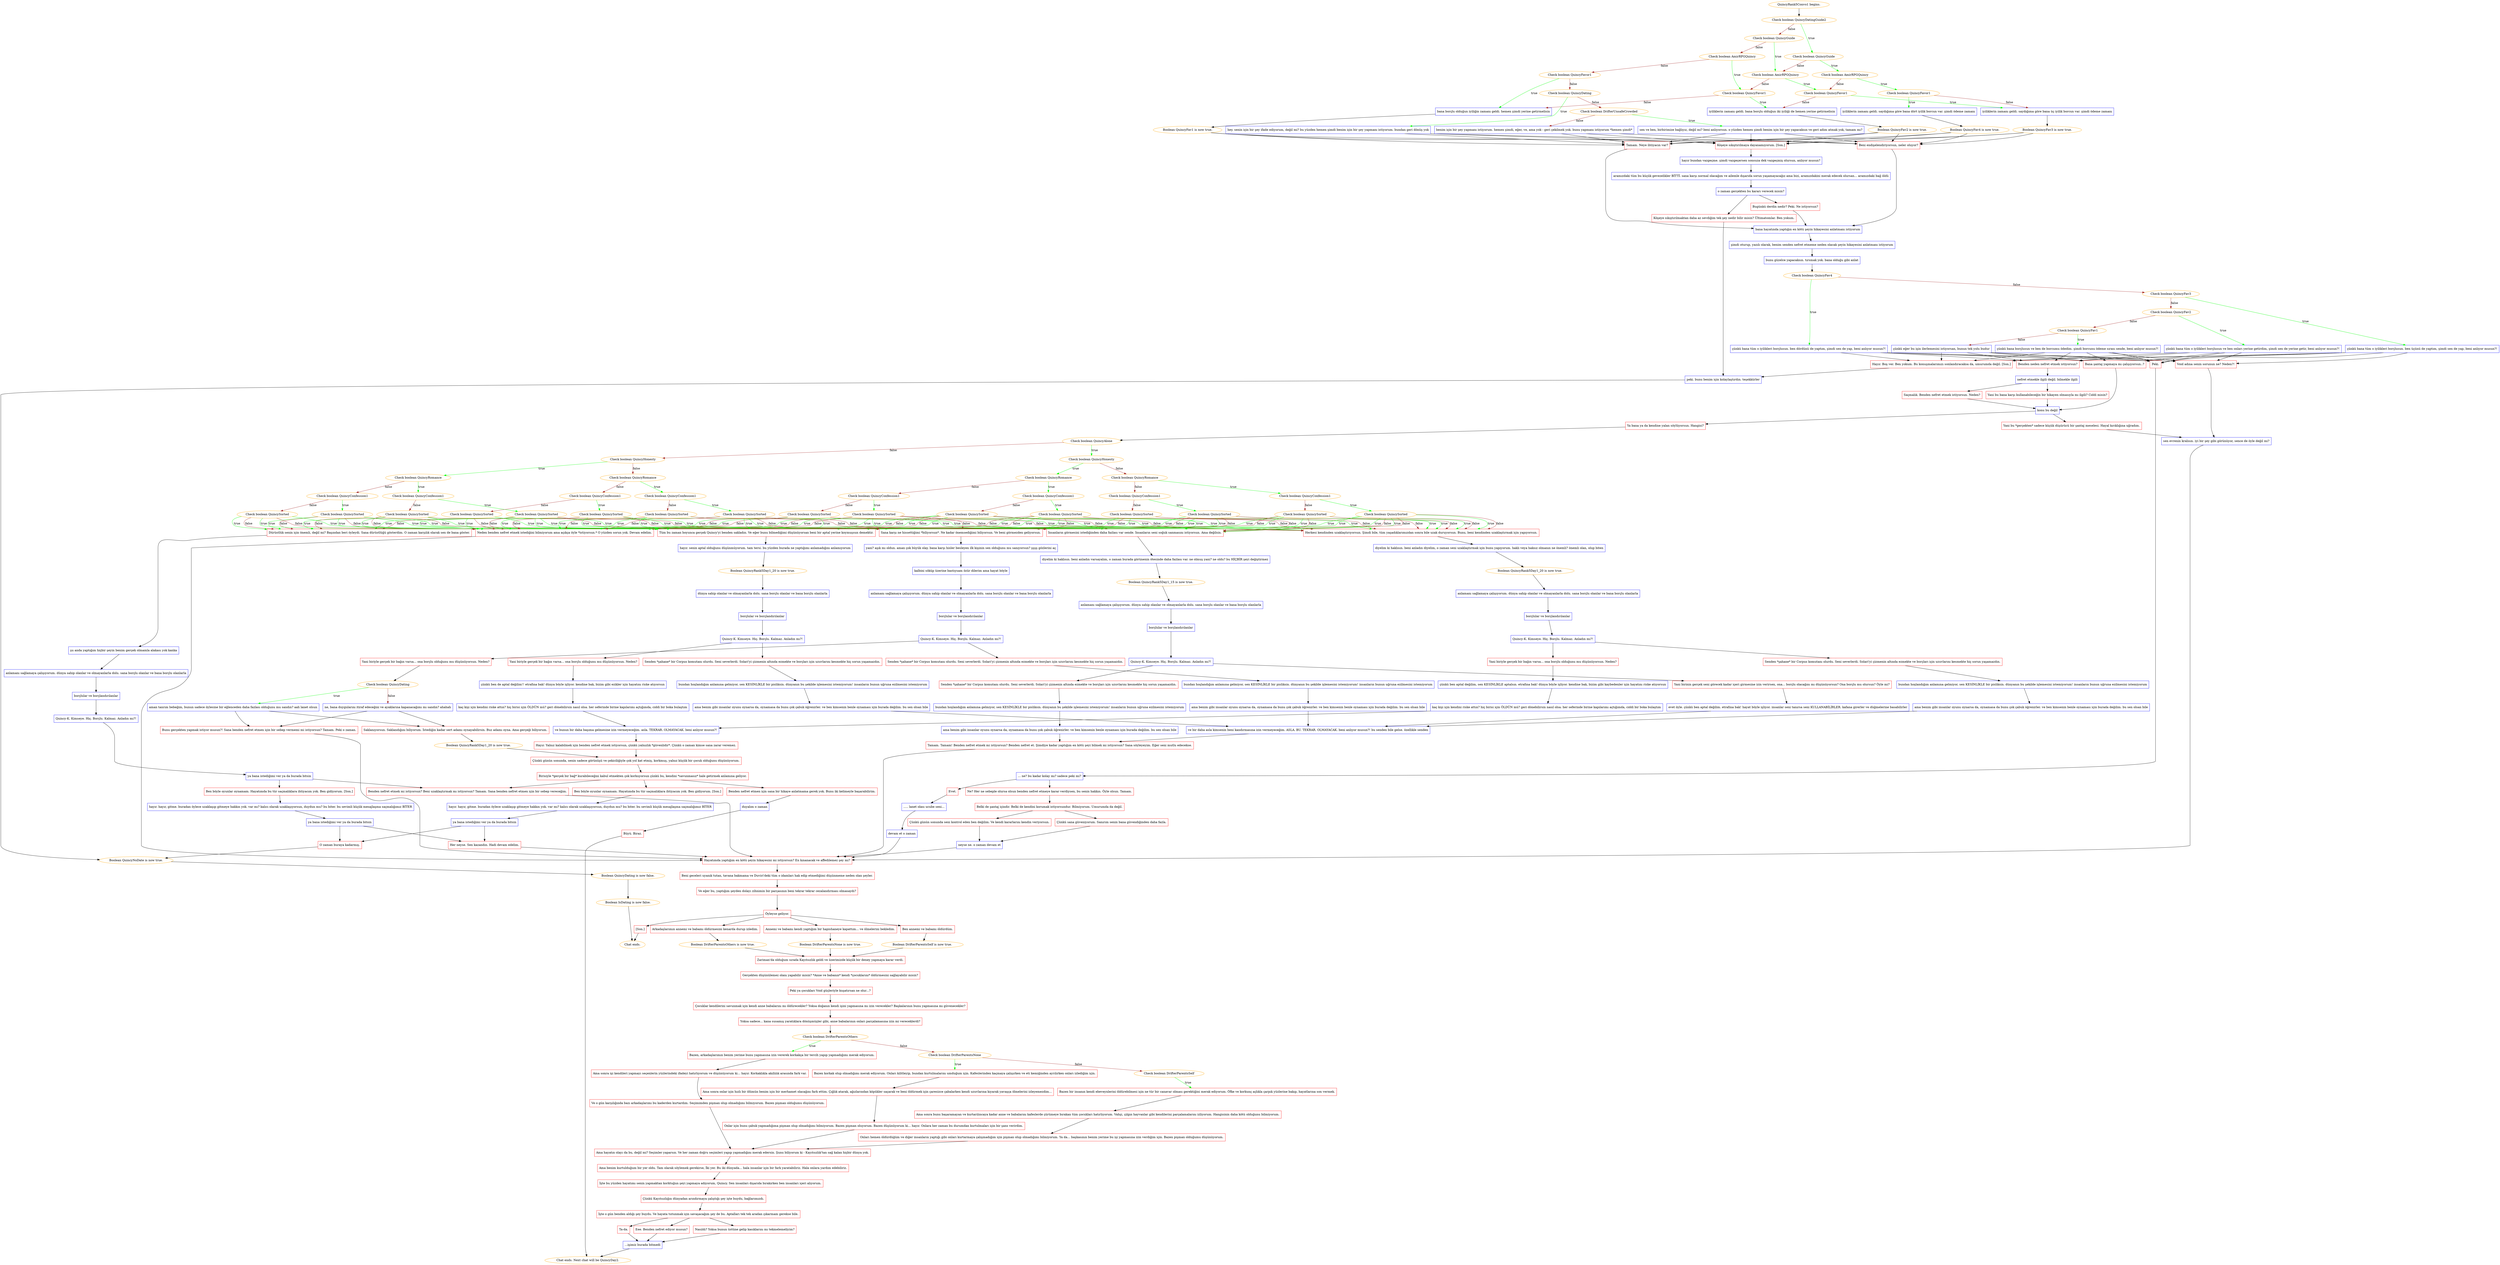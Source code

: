 digraph {
	"QuincyRank5Convo1 begins." [color=orange];
		"QuincyRank5Convo1 begins." -> j920046062;
	j920046062 [label="Check boolean QuincyDatingGuide2",color=orange];
		j920046062 -> j3409039876 [label=true,color=green];
		j920046062 -> j708089982 [label=false,color=brown];
	j3409039876 [label="Check boolean QuincyGuide",color=orange];
		j3409039876 -> j2793581694 [label=true,color=green];
		j3409039876 -> j992729101 [label=false,color=brown];
	j708089982 [label="Check boolean QuincyGuide",color=orange];
		j708089982 -> j992729101 [label=true,color=green];
		j708089982 -> j3862129622 [label=false,color=brown];
	j2793581694 [label="Check boolean AmirRPGQuincy",color=orange];
		j2793581694 -> j2452633168 [label=true,color=green];
		j2793581694 -> j684930221 [label=false,color=brown];
	j992729101 [label="Check boolean AmirRPGQuincy",color=orange];
		j992729101 -> j684930221 [label=true,color=green];
		j992729101 -> j1693453522 [label=false,color=brown];
	j3862129622 [label="Check boolean AmirRPGQuincy",color=orange];
		j3862129622 -> j1693453522 [label=true,color=green];
		j3862129622 -> j666547227 [label=false,color=brown];
	j2452633168 [label="Check boolean QuincyFavor1",color=orange];
		j2452633168 -> j2205755338 [label=true,color=green];
		j2452633168 -> j1613023117 [label=false,color=brown];
	j684930221 [label="Check boolean QuincyFavor1",color=orange];
		j684930221 -> j1613023117 [label=true,color=green];
		j684930221 -> j2400327755 [label=false,color=brown];
	j1693453522 [label="Check boolean QuincyFavor1",color=orange];
		j1693453522 -> j2400327755 [label=true,color=green];
		j1693453522 -> j521126312 [label=false,color=brown];
	j666547227 [label="Check boolean QuincyFavor1",color=orange];
		j666547227 -> j521126312 [label=true,color=green];
		j666547227 -> j3355768634 [label=false,color=brown];
	j2205755338 [label="iyiliklerin zamanı geldi. saydığıma göre bana dört iyilik borcun var. şimdi ödeme zamanı",shape=box,color=blue];
		j2205755338 -> j3850502311;
	j1613023117 [label="iyiliklerin zamanı geldi. saydığıma göre bana üç iyilik borcun var. şimdi ödeme zamanı",shape=box,color=blue];
		j1613023117 -> j3892029103;
	j2400327755 [label="iyiliklerin zamanı geldi. bana borçlu olduğun iki iyiliği de hemen yerine getirmelisin",shape=box,color=blue];
		j2400327755 -> j2165949769;
	j521126312 [label="bana borçlu olduğun iyiliğin zamanı geldi. hemen şimdi yerine getirmelisin",shape=box,color=blue];
		j521126312 -> j2285578180;
	j3355768634 [label="Check boolean QuincyDating",color=orange];
		j3355768634 -> j771408424 [label=true,color=green];
		j3355768634 -> j948562555 [label=false,color=brown];
	j3850502311 [label="Boolean QuincyFav4 is now true.",color=orange];
		j3850502311 -> j2323857910;
		j3850502311 -> j1133345546;
		j3850502311 -> j2754822187;
	j3892029103 [label="Boolean QuincyFav3 is now true.",color=orange];
		j3892029103 -> j2323857910;
		j3892029103 -> j1133345546;
		j3892029103 -> j2754822187;
	j2165949769 [label="Boolean QuincyFav2 is now true.",color=orange];
		j2165949769 -> j2323857910;
		j2165949769 -> j1133345546;
		j2165949769 -> j2754822187;
	j2285578180 [label="Boolean QuincyFav1 is now true.",color=orange];
		j2285578180 -> j2323857910;
		j2285578180 -> j1133345546;
		j2285578180 -> j2754822187;
	j771408424 [label="hey. senin için bir şey ifade ediyorum, değil mi? bu yüzden hemen şimdi benim için bir şey yapmanı istiyorum. bundan geri dönüş yok",shape=box,color=blue];
		j771408424 -> j2323857910;
		j771408424 -> j1133345546;
		j771408424 -> j2754822187;
	j948562555 [label="Check boolean DrifterUnsafeCrowded",color=orange];
		j948562555 -> j1135304415 [label=true,color=green];
		j948562555 -> j3378872746 [label=false,color=brown];
	j2323857910 [label="Beni endişelendiriyorsun, neler oluyor?",shape=box,color=red];
		j2323857910 -> j635480740;
	j1133345546 [label="Tamam. Neye ihtiyacın var?",shape=box,color=red];
		j1133345546 -> j635480740;
	j2754822187 [label="Köşeye sıkıştırılmaya dayanamıyorum. [Son.]",shape=box,color=red];
		j2754822187 -> j3736762430;
	j1135304415 [label="sen ve ben, birbirimize bağlıyız, değil mi? beni anlıyorsun. o yüzden hemen şimdi benim için bir şey yapacaksın ve geri adım atmak yok, tamam mı?",shape=box,color=blue];
		j1135304415 -> j2323857910;
		j1135304415 -> j1133345546;
		j1135304415 -> j2754822187;
	j3378872746 [label="benim için bir şey yapmanı istiyorum. hemen şimdi, eğer, ve, ama yok - geri çekilmek yok. bunu yapmanı istiyorum *hemen şimdi*",shape=box,color=blue];
		j3378872746 -> j2323857910;
		j3378872746 -> j1133345546;
		j3378872746 -> j2754822187;
	j635480740 [label="bana hayatında yaptığın en kötü şeyin hikayesini anlatmanı istiyorum",shape=box,color=blue];
		j635480740 -> j2613048653;
	j3736762430 [label="hayır bundan vazgeçme. şimdi vazgeçersen sonsuza dek vazgeçmiş olursun, anlıyor musun?",shape=box,color=blue];
		j3736762430 -> j606830284;
	j2613048653 [label="şimdi oturup, yazılı olarak, benim senden nefret etmeme neden olacak şeyin hikayesini anlatmanı istiyorum",shape=box,color=blue];
		j2613048653 -> j1381809191;
	j606830284 [label="aramızdaki tüm bu küçük gevezelikler BİTTİ. sana karşı normal olacağım ve ailemle dışarıda sorun yaşamayacağız ama bizi, aramızdakini merak edecek olursan... aramızdaki bağ öldü",shape=box,color=blue];
		j606830284 -> j1940145372;
	j1381809191 [label="bunu güzelce yapacaksın. tırsmak yok. bana olduğu gibi anlat",shape=box,color=blue];
		j1381809191 -> j999068143;
	j1940145372 [label="o zaman gerçekten bu kararı verecek misin?",shape=box,color=blue];
		j1940145372 -> j3852289600;
		j1940145372 -> j407999234;
	j999068143 [label="Check boolean QuincyFav4",color=orange];
		j999068143 -> j1520576264 [label=true,color=green];
		j999068143 -> j1529579463 [label=false,color=brown];
	j3852289600 [label="Bugünkü derdin nedir? Peki. Ne istiyorsun?",shape=box,color=red];
		j3852289600 -> j635480740;
	j407999234 [label="Köşeye sıkıştırılmaktan daha az sevdiğim tek şey nedir bilir misin? Ültimatomlar. Ben yokum.",shape=box,color=red];
		j407999234 -> j761449463;
	j1520576264 [label="çünkü bana tüm o iyilikleri borçlusun. ben dördünü de yaptım, şimdi sen de yap, beni anlıyor musun?!",shape=box,color=blue];
		j1520576264 -> j341489785;
		j1520576264 -> j1039664882;
		j1520576264 -> j662231183;
		j1520576264 -> j855311453;
		j1520576264 -> j2237856646;
	j1529579463 [label="Check boolean QuincyFav3",color=orange];
		j1529579463 -> j260185496 [label=true,color=green];
		j1529579463 -> j844654374 [label=false,color=brown];
	j761449463 [label="peki. bunu benim için kolaylaştırdın. teşekkürler",shape=box,color=blue];
		j761449463 -> j3567260245;
	j341489785 [label="Benden neden nefret etmek istiyorsun?",shape=box,color=red];
		j341489785 -> j759204451;
	j1039664882 [label="Bana şantaj yapmaya mı çalışıyorsun..?",shape=box,color=red];
		j1039664882 -> j2368697009;
	j662231183 [label="Void adına senin sorunun ne? Neden?!",shape=box,color=red];
		j662231183 -> j3861848475;
	j855311453 [label="Peki.",shape=box,color=red];
		j855311453 -> j1150527393;
	j2237856646 [label="Hayır. Boş ver. Ben yokum. Bu konuşmalarımızı sonlandıracaksa da, umurumda değil. [Son.]",shape=box,color=red];
		j2237856646 -> j761449463;
	j260185496 [label="çünkü bana tüm o iyilikleri borçlusun. ben üçünü de yaptım, şimdi sen de yap, beni anlıyor musun?!",shape=box,color=blue];
		j260185496 -> j341489785;
		j260185496 -> j1039664882;
		j260185496 -> j662231183;
		j260185496 -> j855311453;
		j260185496 -> j2237856646;
	j844654374 [label="Check boolean QuincyFav2",color=orange];
		j844654374 -> j1375661234 [label=true,color=green];
		j844654374 -> j3570312103 [label=false,color=brown];
	j3567260245 [label="Boolean QuincyNoDate is now true.",color=orange];
		j3567260245 -> j3990685114;
	j759204451 [label="nefret etmekle ilgili değil. bilmekle ilgili",shape=box,color=blue];
		j759204451 -> j3514889009;
		j759204451 -> j774859050;
	j2368697009 [label="konu bu değil",shape=box,color=blue];
		j2368697009 -> j4243516525;
		j2368697009 -> j2328379253;
	j3861848475 [label="sen evrenin kralısın. iyi bir şey gibi görünüyor, sence de öyle değil mi?",shape=box,color=blue];
		j3861848475 -> j2429866114;
	j1150527393 [label="... ne? bu kadar kolay mı? sadece peki mi?",shape=box,color=blue];
		j1150527393 -> j3730512358;
		j1150527393 -> j1345609885;
	j1375661234 [label="çünkü bana tüm o iyilikleri borçlusun ve ben onları yerine getirdim, şimdi sen de yerine getir, beni anlıyor musun?!",shape=box,color=blue];
		j1375661234 -> j341489785;
		j1375661234 -> j1039664882;
		j1375661234 -> j662231183;
		j1375661234 -> j855311453;
		j1375661234 -> j2237856646;
	j3570312103 [label="Check boolean QuincyFav1",color=orange];
		j3570312103 -> j2068435581 [label=true,color=green];
		j3570312103 -> j1638537543 [label=false,color=brown];
	j3990685114 [label="Boolean QuincyDating is now false.",color=orange];
		j3990685114 -> j178902881;
	j3514889009 [label="Saçmalık. Benden nefret etmek istiyorsun. Neden?",shape=box,color=red];
		j3514889009 -> j2368697009;
	j774859050 [label="Yani bu bana karşı kullanabileceğin bir hikayen olmasıyla mı ilgili? Ciddi misin?",shape=box,color=red];
		j774859050 -> j2368697009;
	j4243516525 [label="Ya bana ya da kendine yalan söylüyorsun. Hangisi?",shape=box,color=red];
		j4243516525 -> j2291040823;
	j2328379253 [label="Yani bu *gerçekten* sadece küçük düşürücü bir şantaj meselesi. Hayal kırıklığına uğradım.",shape=box,color=red];
		j2328379253 -> j3861848475;
	j2429866114 [label="Hayatımda yaptığım en kötü şeyin hikayesini mi istiyorsun? En kınanacak ve affedilemez şey mi?",shape=box,color=red];
		j2429866114 -> j4262713583;
	j3730512358 [label="Ne? Her ne sebeple olursa olsun benden nefret etmeye karar verdiysen, bu senin hakkın. Öyle olsun. Tamam.",shape=box,color=red];
		j3730512358 -> j155166052;
	j1345609885 [label="Evet.",shape=box,color=red];
		j1345609885 -> j3459912275;
	j2068435581 [label="çünkü bana borçlusun ve ben de borcumu ödedim. şimdi borcunu ödeme sırası sende, beni anlıyor musun?!",shape=box,color=blue];
		j2068435581 -> j341489785;
		j2068435581 -> j1039664882;
		j2068435581 -> j662231183;
		j2068435581 -> j855311453;
		j2068435581 -> j2237856646;
	j1638537543 [label="çünkü eğer bu işin ilerlemesini istiyorsan, bunun tek yolu budur",shape=box,color=blue];
		j1638537543 -> j341489785;
		j1638537543 -> j1039664882;
		j1638537543 -> j662231183;
		j1638537543 -> j855311453;
		j1638537543 -> j2237856646;
	j178902881 [label="Boolean IsDating is now false.",color=orange];
		j178902881 -> "Chat ends.";
	j2291040823 [label="Check boolean QuincyAlone",color=orange];
		j2291040823 -> j1113451167 [label=true,color=green];
		j2291040823 -> j1253471656 [label=false,color=brown];
	j4262713583 [label="Beni geceleri uyanık tutan, tavana bakmama ve Duviri'deki tüm o idamları hak edip etmediğimi düşünmeme neden olan şeyler.",shape=box,color=red];
		j4262713583 -> j2682547442;
	j155166052 [label="Belki de şantaj içindir. Belki de kendini korumak istiyorsundur. Bilmiyorum. Umurumda da değil.",shape=box,color=red];
		j155166052 -> j1657982921;
		j155166052 -> j4086876995;
	j3459912275 [label="..... lanet olası ucube seni...",shape=box,color=blue];
		j3459912275 -> j3204702891;
	"Chat ends." [color=orange];
	j1113451167 [label="Check boolean QuincyHonesty",color=orange];
		j1113451167 -> j824539182 [label=true,color=green];
		j1113451167 -> j3780194854 [label=false,color=brown];
	j1253471656 [label="Check boolean QuincyHonesty",color=orange];
		j1253471656 -> j1163638537 [label=true,color=green];
		j1253471656 -> j1140182934 [label=false,color=brown];
	j2682547442 [label="Ve eğer bu, yaptığım şeyden dolayı zihnimin bir parçasının beni tekrar tekrar cezalandırması olmasaydı?",shape=box,color=red];
		j2682547442 -> j3054792674;
	j1657982921 [label="Çünkü günün sonunda seni kontrol eden ben değilim. Ve kendi kararlarını kendin veriyorsun.",shape=box,color=red];
		j1657982921 -> j1043949497;
	j4086876995 [label="Çünkü sana güveniyorum. Sanırım senin bana güvendiğinden daha fazla.",shape=box,color=red];
		j4086876995 -> j1043949497;
	j3204702891 [label="devam et o zaman",shape=box,color=blue];
		j3204702891 -> j2429866114;
	j824539182 [label="Check boolean QuincyRomance",color=orange];
		j824539182 -> j315404072 [label=true,color=green];
		j824539182 -> j3478217885 [label=false,color=brown];
	j3780194854 [label="Check boolean QuincyRomance",color=orange];
		j3780194854 -> j2055502529 [label=true,color=green];
		j3780194854 -> j4119627501 [label=false,color=brown];
	j1163638537 [label="Check boolean QuincyRomance",color=orange];
		j1163638537 -> j1060111291 [label=true,color=green];
		j1163638537 -> j2404098588 [label=false,color=brown];
	j1140182934 [label="Check boolean QuincyRomance",color=orange];
		j1140182934 -> j4140580768 [label=true,color=green];
		j1140182934 -> j1027183321 [label=false,color=brown];
	j3054792674 [label="Öyleyse geliyor.",shape=box,color=red];
		j3054792674 -> j1406825387;
		j3054792674 -> j3271993671;
		j3054792674 -> j2826801616;
		j3054792674 -> j2025973576;
	j1043949497 [label="neyse ne. o zaman devam et",shape=box,color=blue];
		j1043949497 -> j2429866114;
	j315404072 [label="Check boolean QuincyConfession1",color=orange];
		j315404072 -> j3143553015 [label=true,color=green];
		j315404072 -> j3417554635 [label=false,color=brown];
	j3478217885 [label="Check boolean QuincyConfession1",color=orange];
		j3478217885 -> j86347572 [label=true,color=green];
		j3478217885 -> j1988271962 [label=false,color=brown];
	j2055502529 [label="Check boolean QuincyConfession1",color=orange];
		j2055502529 -> j739763694 [label=true,color=green];
		j2055502529 -> j3727982245 [label=false,color=brown];
	j4119627501 [label="Check boolean QuincyConfession1",color=orange];
		j4119627501 -> j827962278 [label=true,color=green];
		j4119627501 -> j2674620912 [label=false,color=brown];
	j1060111291 [label="Check boolean QuincyConfession1",color=orange];
		j1060111291 -> j3882001094 [label=true,color=green];
		j1060111291 -> j3329172698 [label=false,color=brown];
	j2404098588 [label="Check boolean QuincyConfession1",color=orange];
		j2404098588 -> j4272927078 [label=true,color=green];
		j2404098588 -> j855491373 [label=false,color=brown];
	j4140580768 [label="Check boolean QuincyConfession1",color=orange];
		j4140580768 -> j3214866045 [label=true,color=green];
		j4140580768 -> j515765471 [label=false,color=brown];
	j1027183321 [label="Check boolean QuincyConfession1",color=orange];
		j1027183321 -> j1508847161 [label=true,color=green];
		j1027183321 -> j4070635666 [label=false,color=brown];
	j1406825387 [label="Arkadaşlarımın annemi ve babamı öldürmesini kenarda durup izledim.",shape=box,color=red];
		j1406825387 -> j3985839942;
	j3271993671 [label="Annemi ve babamı kendi yaptığım bir hapishaneye kapattım... ve ölmelerini bekledim.",shape=box,color=red];
		j3271993671 -> j17997480;
	j2826801616 [label="Ben annemi ve babamı öldürdüm.",shape=box,color=red];
		j2826801616 -> j3122504906;
	j2025973576 [label="[Son.]",shape=box,color=red];
		j2025973576 -> "Chat ends.";
	j3143553015 [label="Check boolean QuincySorted",color=orange];
		j3143553015 -> j2978442941 [label=true,color=green];
		j3143553015 -> j978192035 [label=true,color=green];
		j3143553015 -> j1228608020 [label=true,color=green];
		j3143553015 -> j85072991 [label=true,color=green];
		j3143553015 -> j881576694 [label=true,color=green];
		j3143553015 -> j2978442941 [label=false,color=brown];
		j3143553015 -> j978192035 [label=false,color=brown];
		j3143553015 -> j1228608020 [label=false,color=brown];
		j3143553015 -> j85072991 [label=false,color=brown];
		j3143553015 -> j3620069988 [label=false,color=brown];
	j3417554635 [label="Check boolean QuincySorted",color=orange];
		j3417554635 -> j2978442941 [label=true,color=green];
		j3417554635 -> j978192035 [label=true,color=green];
		j3417554635 -> j1228608020 [label=true,color=green];
		j3417554635 -> j881576694 [label=true,color=green];
		j3417554635 -> j3620069988 [label=true,color=green];
		j3417554635 -> j2978442941 [label=false,color=brown];
		j3417554635 -> j978192035 [label=false,color=brown];
		j3417554635 -> j1228608020 [label=false,color=brown];
		j3417554635 -> j3620069988 [label=false,color=brown];
	j86347572 [label="Check boolean QuincySorted",color=orange];
		j86347572 -> j2978442941 [label=true,color=green];
		j86347572 -> j978192035 [label=true,color=green];
		j86347572 -> j85072991 [label=true,color=green];
		j86347572 -> j881576694 [label=true,color=green];
		j86347572 -> j3620069988 [label=true,color=green];
		j86347572 -> j2978442941 [label=false,color=brown];
		j86347572 -> j978192035 [label=false,color=brown];
		j86347572 -> j85072991 [label=false,color=brown];
		j86347572 -> j3620069988 [label=false,color=brown];
	j1988271962 [label="Check boolean QuincySorted",color=orange];
		j1988271962 -> j2978442941 [label=true,color=green];
		j1988271962 -> j978192035 [label=true,color=green];
		j1988271962 -> j881576694 [label=true,color=green];
		j1988271962 -> j3620069988 [label=true,color=green];
		j1988271962 -> j2978442941 [label=false,color=brown];
		j1988271962 -> j978192035 [label=false,color=brown];
		j1988271962 -> j3620069988 [label=false,color=brown];
	j739763694 [label="Check boolean QuincySorted",color=orange];
		j739763694 -> j2978442941 [label=true,color=green];
		j739763694 -> j1228608020 [label=true,color=green];
		j739763694 -> j85072991 [label=true,color=green];
		j739763694 -> j881576694 [label=true,color=green];
		j739763694 -> j3620069988 [label=true,color=green];
		j739763694 -> j2978442941 [label=false,color=brown];
		j739763694 -> j1228608020 [label=false,color=brown];
		j739763694 -> j85072991 [label=false,color=brown];
	j3727982245 [label="Check boolean QuincySorted",color=orange];
		j3727982245 -> j2978442941 [label=true,color=green];
		j3727982245 -> j1228608020 [label=true,color=green];
		j3727982245 -> j881576694 [label=true,color=green];
		j3727982245 -> j3620069988 [label=true,color=green];
		j3727982245 -> j2978442941 [label=false,color=brown];
		j3727982245 -> j1228608020 [label=false,color=brown];
		j3727982245 -> j3620069988 [label=false,color=brown];
	j827962278 [label="Check boolean QuincySorted",color=orange];
		j827962278 -> j2978442941 [label=true,color=green];
		j827962278 -> j85072991 [label=true,color=green];
		j827962278 -> j881576694 [label=true,color=green];
		j827962278 -> j3620069988 [label=true,color=green];
		j827962278 -> j2978442941 [label=false,color=brown];
		j827962278 -> j85072991 [label=false,color=brown];
		j827962278 -> j3620069988 [label=false,color=brown];
	j2674620912 [label="Check boolean QuincySorted",color=orange];
		j2674620912 -> j2978442941 [label=true,color=green];
		j2674620912 -> j881576694 [label=true,color=green];
		j2674620912 -> j3620069988 [label=true,color=green];
		j2674620912 -> j2978442941 [label=false,color=brown];
		j2674620912 -> j3620069988 [label=false,color=brown];
	j3882001094 [label="Check boolean QuincySorted",color=orange];
		j3882001094 -> j978192035 [label=true,color=green];
		j3882001094 -> j1228608020 [label=true,color=green];
		j3882001094 -> j85072991 [label=true,color=green];
		j3882001094 -> j881576694 [label=true,color=green];
		j3882001094 -> j3620069988 [label=true,color=green];
		j3882001094 -> j978192035 [label=false,color=brown];
		j3882001094 -> j1228608020 [label=false,color=brown];
		j3882001094 -> j85072991 [label=false,color=brown];
		j3882001094 -> j3620069988 [label=false,color=brown];
	j3329172698 [label="Check boolean QuincySorted",color=orange];
		j3329172698 -> j978192035 [label=true,color=green];
		j3329172698 -> j1228608020 [label=true,color=green];
		j3329172698 -> j881576694 [label=true,color=green];
		j3329172698 -> j3620069988 [label=true,color=green];
		j3329172698 -> j978192035 [label=false,color=brown];
		j3329172698 -> j1228608020 [label=false,color=brown];
		j3329172698 -> j3620069988 [label=false,color=brown];
	j4272927078 [label="Check boolean QuincySorted",color=orange];
		j4272927078 -> j978192035 [label=true,color=green];
		j4272927078 -> j85072991 [label=true,color=green];
		j4272927078 -> j881576694 [label=true,color=green];
		j4272927078 -> j3620069988 [label=true,color=green];
		j4272927078 -> j978192035 [label=false,color=brown];
		j4272927078 -> j85072991 [label=false,color=brown];
		j4272927078 -> j3620069988 [label=false,color=brown];
	j855491373 [label="Check boolean QuincySorted",color=orange];
		j855491373 -> j978192035 [label=true,color=green];
		j855491373 -> j881576694 [label=true,color=green];
		j855491373 -> j3620069988 [label=true,color=green];
		j855491373 -> j978192035 [label=false,color=brown];
		j855491373 -> j3620069988 [label=false,color=brown];
	j3214866045 [label="Check boolean QuincySorted",color=orange];
		j3214866045 -> j1228608020 [label=true,color=green];
		j3214866045 -> j85072991 [label=true,color=green];
		j3214866045 -> j881576694 [label=true,color=green];
		j3214866045 -> j3620069988 [label=true,color=green];
		j3214866045 -> j1228608020 [label=false,color=brown];
		j3214866045 -> j85072991 [label=false,color=brown];
		j3214866045 -> j3620069988 [label=false,color=brown];
	j515765471 [label="Check boolean QuincySorted",color=orange];
		j515765471 -> j1228608020 [label=true,color=green];
		j515765471 -> j881576694 [label=true,color=green];
		j515765471 -> j3620069988 [label=true,color=green];
		j515765471 -> j1228608020 [label=false,color=brown];
		j515765471 -> j3620069988 [label=false,color=brown];
	j1508847161 [label="Check boolean QuincySorted",color=orange];
		j1508847161 -> j85072991 [label=true,color=green];
		j1508847161 -> j881576694 [label=true,color=green];
		j1508847161 -> j3620069988 [label=true,color=green];
		j1508847161 -> j85072991 [label=false,color=brown];
		j1508847161 -> j3620069988 [label=false,color=brown];
	j4070635666 [label="Check boolean QuincySorted",color=orange];
		j4070635666 -> j881576694 [label=true,color=green];
		j4070635666 -> j3620069988 [label=true,color=green];
		j4070635666 -> j3620069988 [label=false,color=brown];
	j3985839942 [label="Boolean DrifterParentsOthers is now true.",color=orange];
		j3985839942 -> j1027497922;
	j17997480 [label="Boolean DrifterParentsNone is now true.",color=orange];
		j17997480 -> j1027497922;
	j3122504906 [label="Boolean DrifterParentsSelf is now true.",color=orange];
		j3122504906 -> j1027497922;
	j2978442941 [label="Herkesi kendinden uzaklaştırıyorsun. Şimdi bile, tüm yaşadıklarımızdan sonra bile uzak duruyorsun. Bunu, beni kendinden uzaklaştırmak için yapıyorsun.",shape=box,color=red];
		j2978442941 -> j2155276030;
	j978192035 [label="Dürüstlük senin için önemli, değil mi? Başından beri öyleydi. Sana dürüstlüğü gösterdim. O zaman karşılık olarak sen de bana göster.",shape=box,color=red];
		j978192035 -> j612677962;
	j1228608020 [label="İnsanların görmesini istediğinden daha fazlası var sende. İnsanların seni soğuk sanmasını istiyorsun. Ama değilsin.",shape=box,color=red];
		j1228608020 -> j789177272;
	j85072991 [label="Sana karşı ne hissettiğimi *biliyorsun*. Ne kadar önemsediğimi biliyorsun. Ve beni görmezden geliyorsun.",shape=box,color=red];
		j85072991 -> j1075689919;
	j881576694 [label="Tüm bu zaman boyunca gerçek Quincy'yi benden sakladın. Ve eğer bunu bilmediğimi düşünüyorsan beni bir aptal yerine koymuşsun demektir.",shape=box,color=red];
		j881576694 -> j1968493952;
	j3620069988 [label="Neden benden nefret etmek istediğini bilmiyorum ama açıkça öyle *istiyorsun.* O yüzden sorun yok. Devam edelim.",shape=box,color=red];
		j3620069988 -> j2429866114;
	j1027497922 [label="Zariman'da olduğum sırada Kayıtsızlık geldi ve üzerimizde küçük bir deney yapmaya karar verdi.",shape=box,color=red];
		j1027497922 -> j3179179721;
	j2155276030 [label="diyelim ki haklısın. beni anladın diyelim, o zaman seni uzaklaştırmak için bunu yapıyorum. haklı veya haksız olmanın ne önemli? önemli olan, olup biten",shape=box,color=blue];
		j2155276030 -> j3757440174;
	j612677962 [label="şu anda yaptığım hiçbir şeyin benim gerçek olmamla alakası yok kanka",shape=box,color=blue];
		j612677962 -> j23852243;
	j789177272 [label="diyelim ki haklısın. beni anladın varsayalım, o zaman burada görünenin ötesinde daha fazlası var. ne olmuş yani? ne oldu? bu HİÇBİR şeyi değiştirmez",shape=box,color=blue];
		j789177272 -> j2912404860;
	j1075689919 [label="yani? aşık mı oldun. aman çok büyük olay. bana karşı hisler besleyen ilk kişinin sen olduğunu mu sanıyorsun? şşşş gözlerini aç",shape=box,color=blue];
		j1075689919 -> j3631990057;
	j1968493952 [label="hayır. senin aptal olduğunu düşünmüyorum. tam tersi. bu yüzden burada ne yaptığımı anlamadığını anlamıyorum",shape=box,color=blue];
		j1968493952 -> j145475402;
	j3179179721 [label="Gerçekten düşünülemez olanı yapabilir misin? *Anne ve babanın* kendi *çocuklarını* öldürmesini sağlayabilir misin?",shape=box,color=red];
		j3179179721 -> j452862303;
	j3757440174 [label="Boolean QuincyRank5Day1_20 is now true.",color=orange];
		j3757440174 -> j4148210144;
	j23852243 [label="anlamanı sağlamaya çalışıyorum. dünya sahip olanlar ve olmayanlarla dolu. sana borçlu olanlar ve bana borçlu olanlarla",shape=box,color=blue];
		j23852243 -> j4151473452;
	j2912404860 [label="Boolean QuincyRank5Day1_15 is now true.",color=orange];
		j2912404860 -> j379895221;
	j3631990057 [label="kalbini söküp üzerine bastıysam özür dilerim ama hayat böyle",shape=box,color=blue];
		j3631990057 -> j1908503353;
	j145475402 [label="Boolean QuincyRank5Day1_20 is now true.",color=orange];
		j145475402 -> j2491198589;
	j452862303 [label="Peki ya çocukları Void güçleriyle kuşatırsan ne olur...?",shape=box,color=red];
		j452862303 -> j3335094568;
	j4148210144 [label="anlamanı sağlamaya çalışıyorum. dünya sahip olanlar ve olmayanlarla dolu. sana borçlu olanlar ve bana borçlu olanlarla",shape=box,color=blue];
		j4148210144 -> j2959316376;
	j4151473452 [label="borçlular ve borçlandırılanlar",shape=box,color=blue];
		j4151473452 -> j3441338867;
	j379895221 [label="anlamanı sağlamaya çalışıyorum. dünya sahip olanlar ve olmayanlarla dolu. sana borçlu olanlar ve bana borçlu olanlarla",shape=box,color=blue];
		j379895221 -> j2539772058;
	j1908503353 [label="anlamanı sağlamaya çalışıyorum. dünya sahip olanlar ve olmayanlarla dolu. sana borçlu olanlar ve bana borçlu olanlarla",shape=box,color=blue];
		j1908503353 -> j3948283465;
	j2491198589 [label="dünya sahip olanlar ve olmayanlarla dolu. sana borçlu olanlar ve bana borçlu olanlarla",shape=box,color=blue];
		j2491198589 -> j3764259973;
	j3335094568 [label="Çocuklar kendilerini savunmak için kendi anne babalarını mı öldürecekler? Yoksa doğanın kendi işini yapmasına mı izin verecekler? Başkalarının bunu yapmasına mı güvenecekler?",shape=box,color=red];
		j3335094568 -> j518663478;
	j2959316376 [label="borçlular ve borçlandırılanlar",shape=box,color=blue];
		j2959316376 -> j346604081;
	j3441338867 [label="Quincy-K. Kimseye. Hiç. Borçlu. Kalmaz. Anladın mı?!",shape=box,color=blue];
		j3441338867 -> j3293377468;
	j2539772058 [label="borçlular ve borçlandırılanlar",shape=box,color=blue];
		j2539772058 -> j167609984;
	j3948283465 [label="borçlular ve borçlandırılanlar",shape=box,color=blue];
		j3948283465 -> j2090659006;
	j3764259973 [label="borçlular ve borçlandırılanlar",shape=box,color=blue];
		j3764259973 -> j4227498644;
	j518663478 [label="Yoksa sadece... kana susamış yaratıklara dönüşmüşler gibi, anne babalarının onları parçalamasına izin mi vereceklerdi?",shape=box,color=red];
		j518663478 -> j1749718714;
	j346604081 [label="Quincy-K. Kimseye. Hiç. Borçlu. Kalmaz. Anladın mı?!",shape=box,color=blue];
		j346604081 -> j2284544465;
		j346604081 -> j396040828;
	j3293377468 [label="ya bana istediğimi ver ya da burada bitsin",shape=box,color=blue];
		j3293377468 -> j3645469412;
		j3293377468 -> j2413106760;
	j167609984 [label="Quincy-K. Kimseye. Hiç. Borçlu. Kalmaz. Anladın mı?!",shape=box,color=blue];
		j167609984 -> j1216673898;
		j167609984 -> j817657713;
	j2090659006 [label="Quincy-K. Kimseye. Hiç. Borçlu. Kalmaz. Anladın mı?!",shape=box,color=blue];
		j2090659006 -> j4072216333;
		j2090659006 -> j1468625993;
	j4227498644 [label="Quincy-K. Kimseye. Hiç. Borçlu. Kalmaz. Anladın mı?!",shape=box,color=blue];
		j4227498644 -> j321771403;
		j4227498644 -> j1299407681;
	j1749718714 [label="Check boolean DrifterParentsOthers",color=orange];
		j1749718714 -> j1776031800 [label=true,color=green];
		j1749718714 -> j545471543 [label=false,color=brown];
	j2284544465 [label="Yani biriyle gerçek bir bağın varsa... ona borçlu olduğunu mu düşünüyorsun. Neden?",shape=box,color=red];
		j2284544465 -> j2017854719;
	j396040828 [label="Senden *şahane* bir Corpus komutanı olurdu. Seni severlerdi. Solari'yi çizmenin altında ezmekte ve borçları için uzuvlarını kesmekte hiç sorun yaşamazdın.",shape=box,color=red];
		j396040828 -> j3543929567;
	j3645469412 [label="Ben böyle oyunlar oynamam. Hayatımda bu tür saçmalıklara ihtiyacım yok. Ben gidiyorum. [Son.]",shape=box,color=red];
		j3645469412 -> j1634852350;
	j2413106760 [label="Benden nefret etmek mi istiyorsun? Beni uzaklaştırmak mı istiyorsun? Tamam. Sana benden nefret etmen için bir sebep vereceğim.",shape=box,color=red];
		j2413106760 -> j2429866114;
	j1216673898 [label="Yani birinin gerçek seni görecek kadar içeri girmesine izin verirsen, ona... borçlu olacağını mı düşünüyorsun? Ona borçlu mu olursun? Öyle mi?",shape=box,color=red];
		j1216673898 -> j2725415598;
	j817657713 [label="Senden *şahane* bir Corpus komutanı olurdu. Seni severlerdi. Solari'yi çizmenin altında ezmekte ve borçları için uzuvlarını kesmekte hiç sorun yaşamazdın.",shape=box,color=red];
		j817657713 -> j752652011;
	j4072216333 [label="Yani biriyle gerçek bir bağın varsa... ona borçlu olduğunu mu düşünüyorsun. Neden?",shape=box,color=red];
		j4072216333 -> j1878715097;
	j1468625993 [label="Senden *şahane* bir Corpus komutanı olurdu. Seni severlerdi. Solari'yi çizmenin altında ezmekte ve borçları için uzuvlarını kesmekte hiç sorun yaşamazdın.",shape=box,color=red];
		j1468625993 -> j192834954;
	j321771403 [label="Yani biriyle gerçek bir bağın varsa... ona borçlu olduğunu mu düşünüyorsun. Neden?",shape=box,color=red];
		j321771403 -> j683056172;
	j1299407681 [label="Senden *şahane* bir Corpus komutanı olurdu. Seni severlerdi. Solari'yi çizmenin altında ezmekte ve borçları için uzuvlarını kesmekte hiç sorun yaşamazdın.",shape=box,color=red];
		j1299407681 -> j2754929957;
	j1776031800 [label="Bazen, arkadaşlarımın benim yerime bunu yapmasına izin vererek korkakça bir tercih yapıp yapmadığımı merak ediyorum.",shape=box,color=red];
		j1776031800 -> j3670421708;
	j545471543 [label="Check boolean DrifterParentsNone",color=orange];
		j545471543 -> j2645406482 [label=true,color=green];
		j545471543 -> j2914683483 [label=false,color=brown];
	j2017854719 [label="çünkü ben aptal değilim, sen KESİNLİKLE aptalsın. etrafına bak! dünya böyle işliyor. kendine bak, bizim gibi kaybedenler için hayatını riske atıyorsun",shape=box,color=blue];
		j2017854719 -> j3937923085;
	j3543929567 [label="bundan hoşlandığım anlamına gelmiyor, sen KESİNLİKLE bir pisliksin. dünyanın bu şekilde işlemesini istemiyorum! insanların bunun uğruna ezilmesini istemiyorum",shape=box,color=blue];
		j3543929567 -> j44166308;
	j1634852350 [label="hayır. hayır, gitme. buradan öylece uzaklaşıp gitmeye hakkın yok. var mı? kalıcı olarak uzaklaşıyorsun, duydun mu? bu biter. bu sevimli küçük mesajlaşma saçmalığımız BİTER",shape=box,color=blue];
		j1634852350 -> j368998564;
	j2725415598 [label="evet öyle. çünkü ben aptal değilim. etrafına bak! hayat böyle işliyor. insanlar seni tanırsa seni KULLANABİLİRLER. kafana girerler ve düğmelerine basabilirler",shape=box,color=blue];
		j2725415598 -> j1919115172;
	j752652011 [label="bundan hoşlandığım anlamına gelmiyor, sen KESİNLİKLE bir pisliksin. dünyanın bu şekilde işlemesini istemiyorum! insanların bunun uğruna ezilmesini istemiyorum",shape=box,color=blue];
		j752652011 -> j3156472013;
	j1878715097 [label="Check boolean QuincyDating",color=orange];
		j1878715097 -> j3770959495 [label=true,color=green];
		j1878715097 -> j2971400427 [label=false,color=brown];
	j192834954 [label="bundan hoşlandığım anlamına gelmiyor, sen KESİNLİKLE bir pisliksin. dünyanın bu şekilde işlemesini istemiyorum! insanların bunun uğruna ezilmesini istemiyorum",shape=box,color=blue];
		j192834954 -> j1847084781;
	j683056172 [label="çünkü ben de aptal değilim!! etrafına bak! dünya böyle işliyor. kendine bak, bizim gibi ezikler için hayatını riske atıyorsun",shape=box,color=blue];
		j683056172 -> j36473116;
	j2754929957 [label="bundan hoşlandığım anlamına gelmiyor, sen KESİNLİKLE bir pisliksin. dünyanın bu şekilde işlemesini istemiyorum! insanların bunun uğruna ezilmesini istemiyorum",shape=box,color=blue];
		j2754929957 -> j481809617;
	j3670421708 [label="Ama sonra işi kendileri yapmayı seçenlerin yüzlerindeki ifadeyi hatırlıyorum ve düşünüyorum ki... hayır. Korkaklıkla akıllılık arasında fark var.",shape=box,color=red];
		j3670421708 -> j3416812866;
	j2645406482 [label="Bazen korkak olup olmadığımı merak ediyorum. Onları kilitleyip, bundan kurtulmalarını umduğum için. Kafeslerinden kaçmaya çalışırken ve eti kemiğinden ayrılırken onları izlediğim için.",shape=box,color=red];
		j2645406482 -> j1308301178;
	j2914683483 [label="Check boolean DrifterParentsSelf",color=orange];
		j2914683483 -> j212758538 [label=true,color=green];
	j3937923085 [label="kaç kişi için kendini riske attın? hiç birisi için ÖLDÜN mü? geri dönebilirsin nasıl olsa. her seferinde birine kapılarımı açtığımda, ciddi bir boka bulaştım",shape=box,color=blue];
		j3937923085 -> j1992893556;
	j44166308 [label="ama benim gibi insanlar oyunu oynarsa da, oynamasa da bunu çok çabuk öğrenirler. ve ben kimsenin benle oynaması için burada değilim. bu sen olsan bile",shape=box,color=blue];
		j44166308 -> j1919115172;
	j368998564 [label="ya bana istediğimi ver ya da burada bitsin",shape=box,color=blue];
		j368998564 -> j2937414622;
		j368998564 -> j3517639475;
	j1919115172 [label="ve bir daha asla kimsenin beni kandırmasına izin vermeyeceğim. ASLA. BU. TEKRAR. OLMAYACAK. beni anlıyor musun?! bu senden bile gelse. özellikle senden",shape=box,color=blue];
		j1919115172 -> j3992835517;
	j3156472013 [label="ama benim gibi insanlar oyunu oynarsa da, oynamasa da bunu çok çabuk öğrenirler. ve ben kimsenin benle oynaması için burada değilim. bu sen olsan bile",shape=box,color=blue];
		j3156472013 -> j3992835517;
	j3770959495 [label="aman tanrım bebeğim, bunun sadece öylesine bir eğlenceden daha fazlası olduğunu mu sandın? aah lanet olsun",shape=box,color=blue];
		j3770959495 -> j2518439669;
		j3770959495 -> j249231674;
	j2971400427 [label="ne, bana duygularını itiraf edeceğini ve ayaklarına kapanacağımı mı sandın? ahahah",shape=box,color=blue];
		j2971400427 -> j2518439669;
		j2971400427 -> j249231674;
	j1847084781 [label="ama benim gibi insanlar oyunu oynarsa da, oynamasa da bunu çok çabuk öğrenirler. ve ben kimsenin benle oynaması için burada değilim. bu sen olsan bile",shape=box,color=blue];
		j1847084781 -> j1919115172;
	j36473116 [label="kaç kişi için kendini riske attın? hiç birisi için ÖLDÜN mü? geri dönebilirsin nasıl olsa. her seferinde birine kapılarımı açtığımda, ciddi bir boka bulaştım",shape=box,color=blue];
		j36473116 -> j1992893556;
	j481809617 [label="ama benim gibi insanlar oyunu oynarsa da, oynamasa da bunu çok çabuk öğrenirler. ve ben kimsenin benle oynaması için burada değilim. bu sen olsan bile",shape=box,color=blue];
		j481809617 -> j1919115172;
	j3416812866 [label="Ve o gün karşılığında bazı arkadaşlarımı bu kaderden kurtardım. Seçimimden pişman olup olmadığımı bilmiyorum. Bazen pişman olduğumu düşünüyorum.",shape=box,color=red];
		j3416812866 -> j1674283300;
	j1308301178 [label="Ama sonra onlar için hızlı bir ölümün benim için bir merhamet olacağını fark ettim. Çığlık atarak, ağızlarından köpükler saçarak ve beni öldürmek için çaresizce çabalarken kendi uzuvlarına kıyarak yavaşça ölmelerini izleyemezdim...",shape=box,color=red];
		j1308301178 -> j3844281875;
	j212758538 [label="Bazen bir insanın kendi ebeveynlerini öldürebilmesi için ne tür bir canavar olması gerektiğini merak ediyorum. Öfke ve korkunç açlıkla çarpık yüzlerine bakıp, hayatlarına son vermek.",shape=box,color=red];
		j212758538 -> j1691944726;
	j1992893556 [label="ve bunun bir daha başıma gelmesine izin vermeyeceğim. asla. TEKRAR. OLMAYACAK. beni anlıyor musun?!",shape=box,color=blue];
		j1992893556 -> j3022002795;
	j2937414622 [label="O zaman buraya kadarmış.",shape=box,color=red];
		j2937414622 -> j3567260245;
	j3517639475 [label="Her neyse. Sen kazandın. Hadi devam edelim.",shape=box,color=red];
		j3517639475 -> j2429866114;
	j3992835517 [label="Tamam. Tamam! Benden nefret etmek mi istiyorsun? Benden nefret et. Şimdiye kadar yaptığım en kötü şeyi bilmek mi istiyorsun? Sana söyleyeyim. Eğer seni mutlu edecekse.",shape=box,color=red];
		j3992835517 -> j2429866114;
	j2518439669 [label="Saklanıyorsun. Saklandığını biliyorum. İstediğin kadar sert adamı oynayabilirsin. Buz adamı oyna. Ama gerçeği biliyorum.",shape=box,color=red];
		j2518439669 -> j3773047335;
	j249231674 [label="Bunu gerçekten yapmak istiyor musun?! Sana benden nefret etmen için bir sebep vermemi mi istiyorsun? Tamam. Peki o zaman.",shape=box,color=red];
		j249231674 -> j2429866114;
	j1674283300 [label="Ama hayatın olayı da bu, değil mi? Seçimler yaparsın. Ve her zaman doğru seçimleri yapıp yapmadığını merak edersin. Şunu biliyorum ki - Kayıtsızlık'tan sağ kalan hiçbir dünya yok.",shape=box,color=red];
		j1674283300 -> j2706909308;
	j3844281875 [label="Onlar için bunu çabuk yapmadığıma pişman olup olmadığımı bilmiyorum. Bazen pişman oluyorum. Bazen düşünüyorum ki... hayır. Onlara her zaman bu durumdan kurtulmaları için bir şans verirdim.",shape=box,color=red];
		j3844281875 -> j1674283300;
	j1691944726 [label="Ama sonra bunu başaramayan ve kurtarılıncaya kadar anne ve babalarını kafeslerde çürümeye bırakan tüm çocukları hatırlıyorum. Vahşi, çılgın hayvanlar gibi kendilerini parçalamalarını izliyorum. Hangisinin daha kötü olduğunu bilmiyorum.",shape=box,color=red];
		j1691944726 -> j3088127791;
	j3022002795 [label="Hayır. Yalnız kalabilmek için benden nefret etmek istiyorsun, çünkü yalnızlık *güvenlidir*. Çünkü o zaman kimse sana zarar veremez.",shape=box,color=red];
		j3022002795 -> j3569716193;
	j3773047335 [label="Boolean QuincyRank5Day1_20 is now true.",color=orange];
		j3773047335 -> j3569716193;
	j2706909308 [label="Ama benim kurtulduğum bir yer oldu. Tam olarak söylemek gerekirse, İki yer. Bu iki dünyada... hala insanlar için bir fark yaratabiliriz. Hala onlara yardım edebiliriz.",shape=box,color=red];
		j2706909308 -> j2990883579;
	j3088127791 [label="Onları hemen öldürdüğüm ve diğer insanların yaptığı gibi onları kurtarmaya çalışmadığım için pişman olup olmadığımı bilmiyorum. Ya da... başkasının benim yerime bu işi yapmasına izin verdiğim için. Bazen pişman olduğumu düşünüyorum.",shape=box,color=red];
		j3088127791 -> j1674283300;
	j3569716193 [label="Çünkü günün sonunda, senin sadece görünüşü ve çekiciliğiyle çok yol kat etmiş, korkmuş, yalnız küçük bir çocuk olduğunu düşünüyorum.",shape=box,color=red];
		j3569716193 -> j3200547344;
	j2990883579 [label="İşte bu yüzden hayatımı senin yapmaktan korktuğun şeyi yapmaya adıyorum, Quincy. Sen insanları dışarıda bırakırken ben insanları içeri alıyorum.",shape=box,color=red];
		j2990883579 -> j2724958123;
	j3200547344 [label="Birisiyle *gerçek bir bağ* kurabileceğini kabul etmekten çok korkuyorsun çünkü bu, kendini *savunmasız* hale getirmek anlamına geliyor.",shape=box,color=red];
		j3200547344 -> j3975047040;
		j3200547344 -> j1401319836;
		j3200547344 -> j2413106760;
	j2724958123 [label="Çünkü Kayıtsızlığın dünyadan arındırmaya çalıştığı şey işte buydu, bağlarımızdı.",shape=box,color=red];
		j2724958123 -> j2984440401;
	j3975047040 [label="Benden nefret etmen için sana bir hikaye anlatmama gerek yok. Bunu iki kelimeyle başarabilirim.",shape=box,color=red];
		j3975047040 -> j3763706463;
	j1401319836 [label="Ben böyle oyunlar oynamam. Hayatımda bu tür saçmalıklara ihtiyacım yok. Ben gidiyorum. [Son.]",shape=box,color=red];
		j1401319836 -> j306788718;
	j2984440401 [label="İşte o gün benden aldığı şey buydu. Ve hayata tutunmak için savaşacağım şey de bu. Aptalları tek tek aradan çıkarmam gerekse bile.",shape=box,color=red];
		j2984440401 -> j2319760347;
		j2984440401 -> j2085066734;
		j2984440401 -> j24250317;
	j3763706463 [label="duyalım o zaman",shape=box,color=blue];
		j3763706463 -> j223256040;
	j306788718 [label="hayır. hayır, gitme. buradan öylece uzaklaşıp gitmeye hakkın yok. var mı? kalıcı olarak uzaklaşıyorsun, duydun mu? bu biter. bu sevimli küçük mesajlaşma saçmalığımız BİTER",shape=box,color=blue];
		j306788718 -> j3841126554;
	j2319760347 [label="Eee. Benden nefret ediyor musun?",shape=box,color=red];
		j2319760347 -> j1352871450;
	j2085066734 [label="Nasıldı? Yoksa bunun üstüne gelip kasıklarını mı tekmelemeliyim?",shape=box,color=red];
		j2085066734 -> j1352871450;
	j24250317 [label="Ta-da.",shape=box,color=red];
		j24250317 -> j1352871450;
	j223256040 [label="Büyü. Biraz.",shape=box,color=red];
		j223256040 -> "Chat ends. Next chat will be QuincyDay2.";
	j3841126554 [label="ya bana istediğimi ver ya da burada bitsin",shape=box,color=blue];
		j3841126554 -> j2937414622;
		j3841126554 -> j3517639475;
	j1352871450 [label="...işimiz burada bitmedi",shape=box,color=blue];
		j1352871450 -> "Chat ends. Next chat will be QuincyDay2.";
	"Chat ends. Next chat will be QuincyDay2." [color=orange];
}